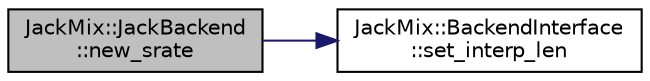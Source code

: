 digraph "JackMix::JackBackend::new_srate"
{
 // LATEX_PDF_SIZE
  edge [fontname="Helvetica",fontsize="10",labelfontname="Helvetica",labelfontsize="10"];
  node [fontname="Helvetica",fontsize="10",shape=record];
  rankdir="LR";
  Node1 [label="JackMix::JackBackend\l::new_srate",height=0.2,width=0.4,color="black", fillcolor="grey75", style="filled", fontcolor="black",tooltip=" "];
  Node1 -> Node2 [color="midnightblue",fontsize="10",style="solid",fontname="Helvetica"];
  Node2 [label="JackMix::BackendInterface\l::set_interp_len",height=0.2,width=0.4,color="black", fillcolor="white", style="filled",URL="$class_jack_mix_1_1_backend_interface.html#a5d066dde4507c0f0cea50a21d73a60ac",tooltip=" "];
}
